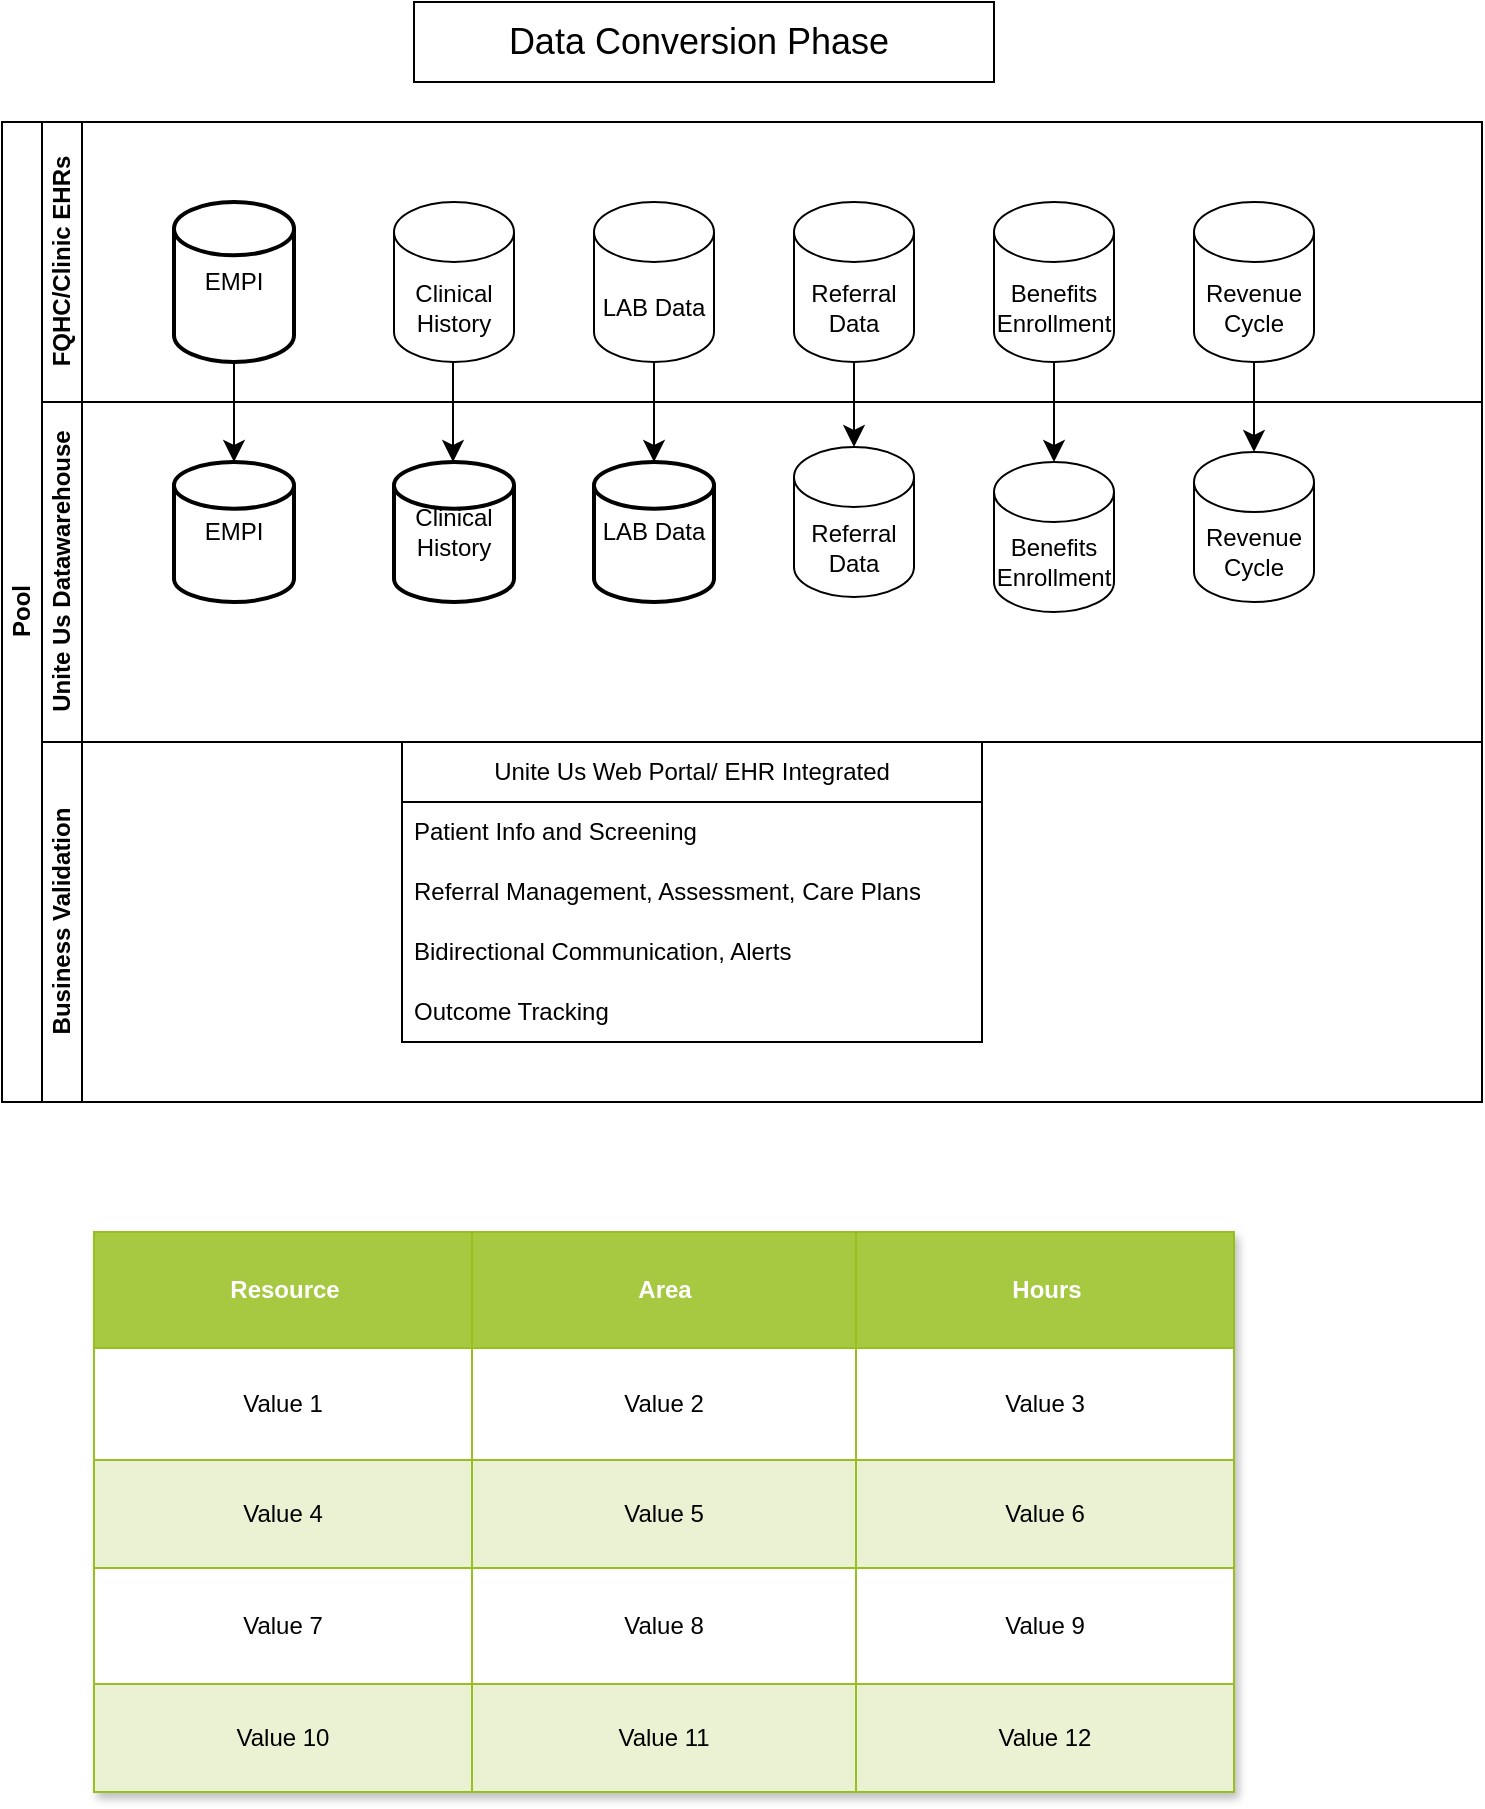 <mxfile version="24.7.7">
  <diagram id="prtHgNgQTEPvFCAcTncT" name="Page-1">
    <mxGraphModel dx="1050" dy="522" grid="1" gridSize="10" guides="1" tooltips="1" connect="1" arrows="1" fold="1" page="1" pageScale="1" pageWidth="827" pageHeight="1169" math="0" shadow="0">
      <root>
        <mxCell id="0" />
        <mxCell id="1" parent="0" />
        <mxCell id="dNxyNK7c78bLwvsdeMH5-19" value="Pool" style="swimlane;html=1;childLayout=stackLayout;resizeParent=1;resizeParentMax=0;horizontal=0;startSize=20;horizontalStack=0;flipV=1;" parent="1" vertex="1">
          <mxGeometry x="44" y="85" width="740" height="490" as="geometry" />
        </mxCell>
        <mxCell id="dNxyNK7c78bLwvsdeMH5-20" value="FQHC/Clinic EHRs" style="swimlane;html=1;startSize=20;horizontal=0;flipV=1;" parent="dNxyNK7c78bLwvsdeMH5-19" vertex="1">
          <mxGeometry x="20" width="720" height="140" as="geometry" />
        </mxCell>
        <mxCell id="S201DooarEhmQx4RyBzS-5" value="EMPI" style="strokeWidth=2;html=1;shape=mxgraph.flowchart.database;whiteSpace=wrap;" vertex="1" parent="dNxyNK7c78bLwvsdeMH5-20">
          <mxGeometry x="66" y="40" width="60" height="80" as="geometry" />
        </mxCell>
        <mxCell id="S201DooarEhmQx4RyBzS-8" value="Clinical History" style="shape=cylinder3;whiteSpace=wrap;html=1;boundedLbl=1;backgroundOutline=1;size=15;" vertex="1" parent="dNxyNK7c78bLwvsdeMH5-20">
          <mxGeometry x="176" y="40" width="60" height="80" as="geometry" />
        </mxCell>
        <mxCell id="S201DooarEhmQx4RyBzS-9" value="LAB Data" style="shape=cylinder3;whiteSpace=wrap;html=1;boundedLbl=1;backgroundOutline=1;size=15;" vertex="1" parent="dNxyNK7c78bLwvsdeMH5-20">
          <mxGeometry x="276" y="40" width="60" height="80" as="geometry" />
        </mxCell>
        <mxCell id="S201DooarEhmQx4RyBzS-10" value="Referral Data" style="shape=cylinder3;whiteSpace=wrap;html=1;boundedLbl=1;backgroundOutline=1;size=15;" vertex="1" parent="dNxyNK7c78bLwvsdeMH5-20">
          <mxGeometry x="376" y="40" width="60" height="80" as="geometry" />
        </mxCell>
        <mxCell id="S201DooarEhmQx4RyBzS-12" value="Benefits&lt;div&gt;Enrollment&lt;/div&gt;" style="shape=cylinder3;whiteSpace=wrap;html=1;boundedLbl=1;backgroundOutline=1;size=15;" vertex="1" parent="dNxyNK7c78bLwvsdeMH5-20">
          <mxGeometry x="476" y="40" width="60" height="80" as="geometry" />
        </mxCell>
        <mxCell id="S201DooarEhmQx4RyBzS-14" value="Revenue Cycle" style="shape=cylinder3;whiteSpace=wrap;html=1;boundedLbl=1;backgroundOutline=1;size=15;" vertex="1" parent="dNxyNK7c78bLwvsdeMH5-20">
          <mxGeometry x="576" y="40" width="60" height="80" as="geometry" />
        </mxCell>
        <mxCell id="S201DooarEhmQx4RyBzS-20" value="" style="edgeStyle=elbowEdgeStyle;elbow=horizontal;endArrow=classic;html=1;curved=0;rounded=0;endSize=8;startSize=8;entryX=0.5;entryY=0;entryDx=0;entryDy=0;entryPerimeter=0;" edge="1" parent="dNxyNK7c78bLwvsdeMH5-20" source="S201DooarEhmQx4RyBzS-12">
          <mxGeometry width="50" height="50" relative="1" as="geometry">
            <mxPoint x="505.5" y="120" as="sourcePoint" />
            <mxPoint x="505.5" y="170" as="targetPoint" />
            <Array as="points">
              <mxPoint x="506" y="170" />
            </Array>
          </mxGeometry>
        </mxCell>
        <mxCell id="dNxyNK7c78bLwvsdeMH5-21" value="Unite Us Datawarehouse" style="swimlane;html=1;startSize=20;horizontal=0;" parent="dNxyNK7c78bLwvsdeMH5-19" vertex="1">
          <mxGeometry x="20" y="140" width="720" height="170" as="geometry" />
        </mxCell>
        <mxCell id="S201DooarEhmQx4RyBzS-4" value="EMPI" style="strokeWidth=2;html=1;shape=mxgraph.flowchart.database;whiteSpace=wrap;" vertex="1" parent="dNxyNK7c78bLwvsdeMH5-21">
          <mxGeometry x="66" y="30" width="60" height="70" as="geometry" />
        </mxCell>
        <mxCell id="S201DooarEhmQx4RyBzS-3" value="Clinical History" style="strokeWidth=2;html=1;shape=mxgraph.flowchart.database;whiteSpace=wrap;" vertex="1" parent="dNxyNK7c78bLwvsdeMH5-21">
          <mxGeometry x="176" y="30" width="60" height="70" as="geometry" />
        </mxCell>
        <mxCell id="S201DooarEhmQx4RyBzS-2" value="LAB Data" style="strokeWidth=2;html=1;shape=mxgraph.flowchart.database;whiteSpace=wrap;" vertex="1" parent="dNxyNK7c78bLwvsdeMH5-21">
          <mxGeometry x="276" y="30" width="60" height="70" as="geometry" />
        </mxCell>
        <mxCell id="S201DooarEhmQx4RyBzS-11" value="Referral Data" style="shape=cylinder3;whiteSpace=wrap;html=1;boundedLbl=1;backgroundOutline=1;size=15;" vertex="1" parent="dNxyNK7c78bLwvsdeMH5-21">
          <mxGeometry x="376" y="22.5" width="60" height="75" as="geometry" />
        </mxCell>
        <mxCell id="S201DooarEhmQx4RyBzS-13" value="Benefits&lt;div&gt;Enrollment&lt;/div&gt;" style="shape=cylinder3;whiteSpace=wrap;html=1;boundedLbl=1;backgroundOutline=1;size=15;" vertex="1" parent="dNxyNK7c78bLwvsdeMH5-21">
          <mxGeometry x="476" y="30" width="60" height="75" as="geometry" />
        </mxCell>
        <mxCell id="S201DooarEhmQx4RyBzS-15" value="Revenue Cycle" style="shape=cylinder3;whiteSpace=wrap;html=1;boundedLbl=1;backgroundOutline=1;size=15;" vertex="1" parent="dNxyNK7c78bLwvsdeMH5-21">
          <mxGeometry x="576" y="25" width="60" height="75" as="geometry" />
        </mxCell>
        <mxCell id="dNxyNK7c78bLwvsdeMH5-22" value="Business Validation" style="swimlane;html=1;startSize=20;horizontal=0;" parent="dNxyNK7c78bLwvsdeMH5-19" vertex="1">
          <mxGeometry x="20" y="310" width="720" height="180" as="geometry" />
        </mxCell>
        <mxCell id="S201DooarEhmQx4RyBzS-24" value="Unite Us Web Portal/ EHR Integrated" style="swimlane;fontStyle=0;childLayout=stackLayout;horizontal=1;startSize=30;horizontalStack=0;resizeParent=1;resizeParentMax=0;resizeLast=0;collapsible=1;marginBottom=0;whiteSpace=wrap;html=1;" vertex="1" parent="dNxyNK7c78bLwvsdeMH5-22">
          <mxGeometry x="180" width="290" height="150" as="geometry" />
        </mxCell>
        <mxCell id="S201DooarEhmQx4RyBzS-25" value="Patient Info and Screening" style="text;strokeColor=none;fillColor=none;align=left;verticalAlign=middle;spacingLeft=4;spacingRight=4;overflow=hidden;points=[[0,0.5],[1,0.5]];portConstraint=eastwest;rotatable=0;whiteSpace=wrap;html=1;" vertex="1" parent="S201DooarEhmQx4RyBzS-24">
          <mxGeometry y="30" width="290" height="30" as="geometry" />
        </mxCell>
        <mxCell id="S201DooarEhmQx4RyBzS-26" value="Referral Management, Assessment, Care Plans" style="text;strokeColor=none;fillColor=none;align=left;verticalAlign=middle;spacingLeft=4;spacingRight=4;overflow=hidden;points=[[0,0.5],[1,0.5]];portConstraint=eastwest;rotatable=0;whiteSpace=wrap;html=1;" vertex="1" parent="S201DooarEhmQx4RyBzS-24">
          <mxGeometry y="60" width="290" height="30" as="geometry" />
        </mxCell>
        <mxCell id="S201DooarEhmQx4RyBzS-27" value="Bidirectional Communication, Alerts" style="text;strokeColor=none;fillColor=none;align=left;verticalAlign=middle;spacingLeft=4;spacingRight=4;overflow=hidden;points=[[0,0.5],[1,0.5]];portConstraint=eastwest;rotatable=0;whiteSpace=wrap;html=1;" vertex="1" parent="S201DooarEhmQx4RyBzS-24">
          <mxGeometry y="90" width="290" height="30" as="geometry" />
        </mxCell>
        <mxCell id="S201DooarEhmQx4RyBzS-29" value="Outcome Tracking" style="text;strokeColor=none;fillColor=none;align=left;verticalAlign=middle;spacingLeft=4;spacingRight=4;overflow=hidden;points=[[0,0.5],[1,0.5]];portConstraint=eastwest;rotatable=0;whiteSpace=wrap;html=1;" vertex="1" parent="S201DooarEhmQx4RyBzS-24">
          <mxGeometry y="120" width="290" height="30" as="geometry" />
        </mxCell>
        <mxCell id="S201DooarEhmQx4RyBzS-16" value="" style="edgeStyle=elbowEdgeStyle;elbow=horizontal;endArrow=classic;html=1;curved=0;rounded=0;endSize=8;startSize=8;entryX=0.5;entryY=0;entryDx=0;entryDy=0;entryPerimeter=0;exitX=0.5;exitY=1;exitDx=0;exitDy=0;exitPerimeter=0;" edge="1" parent="dNxyNK7c78bLwvsdeMH5-19" source="S201DooarEhmQx4RyBzS-5" target="S201DooarEhmQx4RyBzS-4">
          <mxGeometry width="50" height="50" relative="1" as="geometry">
            <mxPoint x="106" y="120" as="sourcePoint" />
            <mxPoint x="156" y="70" as="targetPoint" />
          </mxGeometry>
        </mxCell>
        <mxCell id="S201DooarEhmQx4RyBzS-17" value="" style="edgeStyle=elbowEdgeStyle;elbow=horizontal;endArrow=classic;html=1;curved=0;rounded=0;endSize=8;startSize=8;entryX=0.492;entryY=0;entryDx=0;entryDy=0;entryPerimeter=0;" edge="1" parent="dNxyNK7c78bLwvsdeMH5-19" source="S201DooarEhmQx4RyBzS-8" target="S201DooarEhmQx4RyBzS-3">
          <mxGeometry width="50" height="50" relative="1" as="geometry">
            <mxPoint x="225.5" y="120" as="sourcePoint" />
            <mxPoint x="225.5" y="170" as="targetPoint" />
          </mxGeometry>
        </mxCell>
        <mxCell id="S201DooarEhmQx4RyBzS-18" value="" style="edgeStyle=elbowEdgeStyle;elbow=horizontal;endArrow=classic;html=1;curved=0;rounded=0;endSize=8;startSize=8;" edge="1" parent="dNxyNK7c78bLwvsdeMH5-19" source="S201DooarEhmQx4RyBzS-9" target="S201DooarEhmQx4RyBzS-2">
          <mxGeometry width="50" height="50" relative="1" as="geometry">
            <mxPoint x="325.5" y="120" as="sourcePoint" />
            <mxPoint x="325.5" y="170" as="targetPoint" />
          </mxGeometry>
        </mxCell>
        <mxCell id="S201DooarEhmQx4RyBzS-19" value="" style="edgeStyle=elbowEdgeStyle;elbow=horizontal;endArrow=classic;html=1;curved=0;rounded=0;endSize=8;startSize=8;entryX=0.5;entryY=0;entryDx=0;entryDy=0;entryPerimeter=0;" edge="1" parent="dNxyNK7c78bLwvsdeMH5-19" source="S201DooarEhmQx4RyBzS-10" target="S201DooarEhmQx4RyBzS-11">
          <mxGeometry width="50" height="50" relative="1" as="geometry">
            <mxPoint x="425.5" y="120" as="sourcePoint" />
            <mxPoint x="425.5" y="170" as="targetPoint" />
          </mxGeometry>
        </mxCell>
        <mxCell id="S201DooarEhmQx4RyBzS-23" value="" style="edgeStyle=elbowEdgeStyle;elbow=horizontal;endArrow=classic;html=1;curved=0;rounded=0;endSize=8;startSize=8;" edge="1" parent="dNxyNK7c78bLwvsdeMH5-19" source="S201DooarEhmQx4RyBzS-14" target="S201DooarEhmQx4RyBzS-15">
          <mxGeometry width="50" height="50" relative="1" as="geometry">
            <mxPoint x="625.5" y="120" as="sourcePoint" />
            <mxPoint x="625.5" y="170" as="targetPoint" />
          </mxGeometry>
        </mxCell>
        <mxCell id="S201DooarEhmQx4RyBzS-7" value="Data Conversion Phase&amp;nbsp;" style="rounded=0;whiteSpace=wrap;html=1;fontSize=18;" vertex="1" parent="1">
          <mxGeometry x="250" y="25" width="290" height="40" as="geometry" />
        </mxCell>
        <mxCell id="S201DooarEhmQx4RyBzS-30" value="Assets" style="childLayout=tableLayout;recursiveResize=0;strokeColor=#98bf21;fillColor=#A7C942;shadow=1;" vertex="1" parent="1">
          <mxGeometry x="90" y="640" width="570" height="280" as="geometry" />
        </mxCell>
        <mxCell id="S201DooarEhmQx4RyBzS-31" style="shape=tableRow;horizontal=0;startSize=0;swimlaneHead=0;swimlaneBody=0;top=0;left=0;bottom=0;right=0;dropTarget=0;collapsible=0;recursiveResize=0;expand=0;fontStyle=0;strokeColor=inherit;fillColor=#ffffff;" vertex="1" parent="S201DooarEhmQx4RyBzS-30">
          <mxGeometry width="570" height="58" as="geometry" />
        </mxCell>
        <mxCell id="S201DooarEhmQx4RyBzS-32" value="Resource" style="connectable=0;recursiveResize=0;strokeColor=inherit;fillColor=#A7C942;align=center;fontStyle=1;fontColor=#FFFFFF;html=1;" vertex="1" parent="S201DooarEhmQx4RyBzS-31">
          <mxGeometry width="189" height="58" as="geometry">
            <mxRectangle width="189" height="58" as="alternateBounds" />
          </mxGeometry>
        </mxCell>
        <mxCell id="S201DooarEhmQx4RyBzS-33" value="Area" style="connectable=0;recursiveResize=0;strokeColor=inherit;fillColor=#A7C942;align=center;fontStyle=1;fontColor=#FFFFFF;html=1;" vertex="1" parent="S201DooarEhmQx4RyBzS-31">
          <mxGeometry x="189" width="192" height="58" as="geometry">
            <mxRectangle width="192" height="58" as="alternateBounds" />
          </mxGeometry>
        </mxCell>
        <mxCell id="S201DooarEhmQx4RyBzS-34" value="Hours" style="connectable=0;recursiveResize=0;strokeColor=inherit;fillColor=#A7C942;align=center;fontStyle=1;fontColor=#FFFFFF;html=1;" vertex="1" parent="S201DooarEhmQx4RyBzS-31">
          <mxGeometry x="381" width="189" height="58" as="geometry">
            <mxRectangle width="189" height="58" as="alternateBounds" />
          </mxGeometry>
        </mxCell>
        <mxCell id="S201DooarEhmQx4RyBzS-35" value="" style="shape=tableRow;horizontal=0;startSize=0;swimlaneHead=0;swimlaneBody=0;top=0;left=0;bottom=0;right=0;dropTarget=0;collapsible=0;recursiveResize=0;expand=0;fontStyle=0;strokeColor=inherit;fillColor=#ffffff;" vertex="1" parent="S201DooarEhmQx4RyBzS-30">
          <mxGeometry y="58" width="570" height="56" as="geometry" />
        </mxCell>
        <mxCell id="S201DooarEhmQx4RyBzS-36" value="Value 1" style="connectable=0;recursiveResize=0;strokeColor=inherit;fillColor=inherit;align=center;whiteSpace=wrap;html=1;" vertex="1" parent="S201DooarEhmQx4RyBzS-35">
          <mxGeometry width="189" height="56" as="geometry">
            <mxRectangle width="189" height="56" as="alternateBounds" />
          </mxGeometry>
        </mxCell>
        <mxCell id="S201DooarEhmQx4RyBzS-37" value="Value 2" style="connectable=0;recursiveResize=0;strokeColor=inherit;fillColor=inherit;align=center;whiteSpace=wrap;html=1;" vertex="1" parent="S201DooarEhmQx4RyBzS-35">
          <mxGeometry x="189" width="192" height="56" as="geometry">
            <mxRectangle width="192" height="56" as="alternateBounds" />
          </mxGeometry>
        </mxCell>
        <mxCell id="S201DooarEhmQx4RyBzS-38" value="Value 3" style="connectable=0;recursiveResize=0;strokeColor=inherit;fillColor=inherit;align=center;whiteSpace=wrap;html=1;" vertex="1" parent="S201DooarEhmQx4RyBzS-35">
          <mxGeometry x="381" width="189" height="56" as="geometry">
            <mxRectangle width="189" height="56" as="alternateBounds" />
          </mxGeometry>
        </mxCell>
        <mxCell id="S201DooarEhmQx4RyBzS-39" value="" style="shape=tableRow;horizontal=0;startSize=0;swimlaneHead=0;swimlaneBody=0;top=0;left=0;bottom=0;right=0;dropTarget=0;collapsible=0;recursiveResize=0;expand=0;fontStyle=1;strokeColor=inherit;fillColor=#EAF2D3;" vertex="1" parent="S201DooarEhmQx4RyBzS-30">
          <mxGeometry y="114" width="570" height="54" as="geometry" />
        </mxCell>
        <mxCell id="S201DooarEhmQx4RyBzS-40" value="Value 4" style="connectable=0;recursiveResize=0;strokeColor=inherit;fillColor=inherit;whiteSpace=wrap;html=1;" vertex="1" parent="S201DooarEhmQx4RyBzS-39">
          <mxGeometry width="189" height="54" as="geometry">
            <mxRectangle width="189" height="54" as="alternateBounds" />
          </mxGeometry>
        </mxCell>
        <mxCell id="S201DooarEhmQx4RyBzS-41" value="Value 5" style="connectable=0;recursiveResize=0;strokeColor=inherit;fillColor=inherit;whiteSpace=wrap;html=1;" vertex="1" parent="S201DooarEhmQx4RyBzS-39">
          <mxGeometry x="189" width="192" height="54" as="geometry">
            <mxRectangle width="192" height="54" as="alternateBounds" />
          </mxGeometry>
        </mxCell>
        <mxCell id="S201DooarEhmQx4RyBzS-42" value="Value 6" style="connectable=0;recursiveResize=0;strokeColor=inherit;fillColor=inherit;whiteSpace=wrap;html=1;" vertex="1" parent="S201DooarEhmQx4RyBzS-39">
          <mxGeometry x="381" width="189" height="54" as="geometry">
            <mxRectangle width="189" height="54" as="alternateBounds" />
          </mxGeometry>
        </mxCell>
        <mxCell id="S201DooarEhmQx4RyBzS-43" value="" style="shape=tableRow;horizontal=0;startSize=0;swimlaneHead=0;swimlaneBody=0;top=0;left=0;bottom=0;right=0;dropTarget=0;collapsible=0;recursiveResize=0;expand=0;fontStyle=0;strokeColor=inherit;fillColor=#ffffff;" vertex="1" parent="S201DooarEhmQx4RyBzS-30">
          <mxGeometry y="168" width="570" height="58" as="geometry" />
        </mxCell>
        <mxCell id="S201DooarEhmQx4RyBzS-44" value="Value 7" style="connectable=0;recursiveResize=0;strokeColor=inherit;fillColor=inherit;fontStyle=0;align=center;whiteSpace=wrap;html=1;" vertex="1" parent="S201DooarEhmQx4RyBzS-43">
          <mxGeometry width="189" height="58" as="geometry">
            <mxRectangle width="189" height="58" as="alternateBounds" />
          </mxGeometry>
        </mxCell>
        <mxCell id="S201DooarEhmQx4RyBzS-45" value="Value 8" style="connectable=0;recursiveResize=0;strokeColor=inherit;fillColor=inherit;fontStyle=0;align=center;whiteSpace=wrap;html=1;" vertex="1" parent="S201DooarEhmQx4RyBzS-43">
          <mxGeometry x="189" width="192" height="58" as="geometry">
            <mxRectangle width="192" height="58" as="alternateBounds" />
          </mxGeometry>
        </mxCell>
        <mxCell id="S201DooarEhmQx4RyBzS-46" value="Value 9" style="connectable=0;recursiveResize=0;strokeColor=inherit;fillColor=inherit;fontStyle=0;align=center;whiteSpace=wrap;html=1;" vertex="1" parent="S201DooarEhmQx4RyBzS-43">
          <mxGeometry x="381" width="189" height="58" as="geometry">
            <mxRectangle width="189" height="58" as="alternateBounds" />
          </mxGeometry>
        </mxCell>
        <mxCell id="S201DooarEhmQx4RyBzS-47" value="" style="shape=tableRow;horizontal=0;startSize=0;swimlaneHead=0;swimlaneBody=0;top=0;left=0;bottom=0;right=0;dropTarget=0;collapsible=0;recursiveResize=0;expand=0;fontStyle=1;strokeColor=inherit;fillColor=#EAF2D3;" vertex="1" parent="S201DooarEhmQx4RyBzS-30">
          <mxGeometry y="226" width="570" height="54" as="geometry" />
        </mxCell>
        <mxCell id="S201DooarEhmQx4RyBzS-48" value="Value 10" style="connectable=0;recursiveResize=0;strokeColor=inherit;fillColor=inherit;whiteSpace=wrap;html=1;" vertex="1" parent="S201DooarEhmQx4RyBzS-47">
          <mxGeometry width="189" height="54" as="geometry">
            <mxRectangle width="189" height="54" as="alternateBounds" />
          </mxGeometry>
        </mxCell>
        <mxCell id="S201DooarEhmQx4RyBzS-49" value="Value 11" style="connectable=0;recursiveResize=0;strokeColor=inherit;fillColor=inherit;whiteSpace=wrap;html=1;" vertex="1" parent="S201DooarEhmQx4RyBzS-47">
          <mxGeometry x="189" width="192" height="54" as="geometry">
            <mxRectangle width="192" height="54" as="alternateBounds" />
          </mxGeometry>
        </mxCell>
        <mxCell id="S201DooarEhmQx4RyBzS-50" value="Value 12" style="connectable=0;recursiveResize=0;strokeColor=inherit;fillColor=inherit;whiteSpace=wrap;html=1;" vertex="1" parent="S201DooarEhmQx4RyBzS-47">
          <mxGeometry x="381" width="189" height="54" as="geometry">
            <mxRectangle width="189" height="54" as="alternateBounds" />
          </mxGeometry>
        </mxCell>
      </root>
    </mxGraphModel>
  </diagram>
</mxfile>
